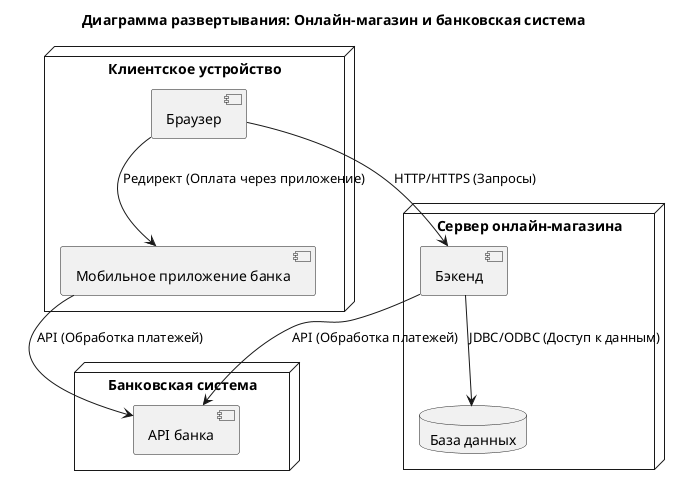 @startuml
title Диаграмма развертывания: Онлайн-магазин и банковская система

node "Клиентское устройство" as Client {
    component "Браузер" as Browser
    component "Мобильное приложение банка" as MobileApp
}

node "Сервер онлайн-магазина" as ShopServer {
    component "Бэкенд" as Backend
    database "База данных" as ShopDB
}

node "Банковская система" as BankSystem {
    component "API банка" as BankAPI
}

' Взаимодействия
Browser --> Backend : HTTP/HTTPS (Запросы)
Backend --> ShopDB : JDBC/ODBC (Доступ к данным)
Backend --> BankAPI : API (Обработка платежей)
Browser --> MobileApp : Редирект (Оплата через приложение)
MobileApp --> BankAPI : API (Обработка платежей)

@enduml